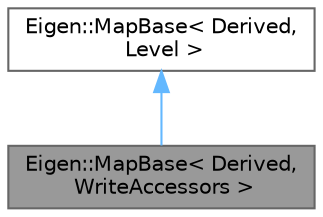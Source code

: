 digraph "Eigen::MapBase&lt; Derived, WriteAccessors &gt;"
{
 // LATEX_PDF_SIZE
  bgcolor="transparent";
  edge [fontname=Helvetica,fontsize=10,labelfontname=Helvetica,labelfontsize=10];
  node [fontname=Helvetica,fontsize=10,shape=box,height=0.2,width=0.4];
  Node1 [id="Node000001",label="Eigen::MapBase\< Derived,\l WriteAccessors \>",height=0.2,width=0.4,color="gray40", fillcolor="grey60", style="filled", fontcolor="black",tooltip="Base class for non-const dense Map and Block expression with direct access"];
  Node2 -> Node1 [id="edge1_Node000001_Node000002",dir="back",color="steelblue1",style="solid",tooltip=" "];
  Node2 [id="Node000002",label="Eigen::MapBase\< Derived,\l Level \>",height=0.2,width=0.4,color="gray40", fillcolor="white", style="filled",URL="$class_eigen_1_1_map_base.html",tooltip=" "];
}
